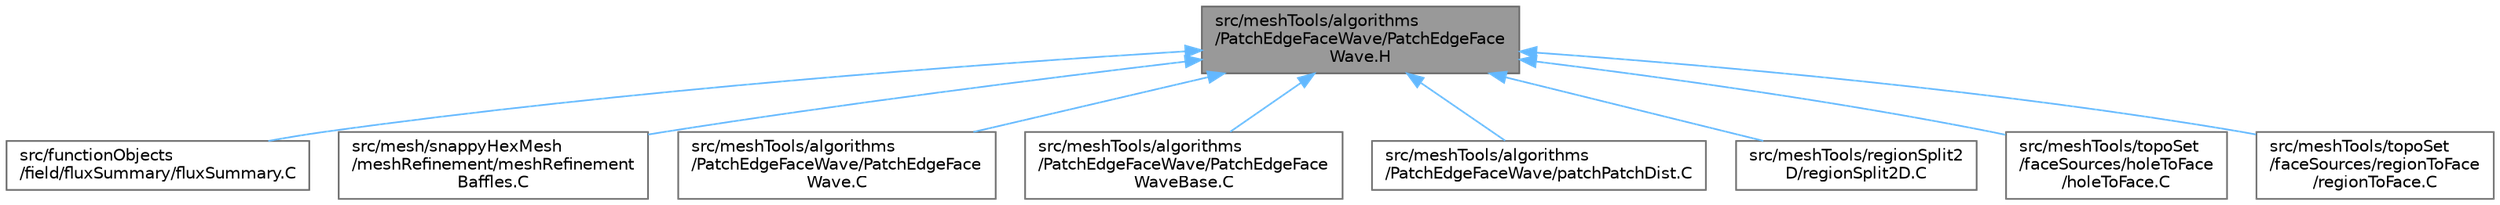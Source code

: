 digraph "src/meshTools/algorithms/PatchEdgeFaceWave/PatchEdgeFaceWave.H"
{
 // LATEX_PDF_SIZE
  bgcolor="transparent";
  edge [fontname=Helvetica,fontsize=10,labelfontname=Helvetica,labelfontsize=10];
  node [fontname=Helvetica,fontsize=10,shape=box,height=0.2,width=0.4];
  Node1 [id="Node000001",label="src/meshTools/algorithms\l/PatchEdgeFaceWave/PatchEdgeFace\lWave.H",height=0.2,width=0.4,color="gray40", fillcolor="grey60", style="filled", fontcolor="black",tooltip=" "];
  Node1 -> Node2 [id="edge1_Node000001_Node000002",dir="back",color="steelblue1",style="solid",tooltip=" "];
  Node2 [id="Node000002",label="src/functionObjects\l/field/fluxSummary/fluxSummary.C",height=0.2,width=0.4,color="grey40", fillcolor="white", style="filled",URL="$fluxSummary_8C.html",tooltip=" "];
  Node1 -> Node3 [id="edge2_Node000001_Node000003",dir="back",color="steelblue1",style="solid",tooltip=" "];
  Node3 [id="Node000003",label="src/mesh/snappyHexMesh\l/meshRefinement/meshRefinement\lBaffles.C",height=0.2,width=0.4,color="grey40", fillcolor="white", style="filled",URL="$meshRefinementBaffles_8C.html",tooltip=" "];
  Node1 -> Node4 [id="edge3_Node000001_Node000004",dir="back",color="steelblue1",style="solid",tooltip=" "];
  Node4 [id="Node000004",label="src/meshTools/algorithms\l/PatchEdgeFaceWave/PatchEdgeFace\lWave.C",height=0.2,width=0.4,color="grey40", fillcolor="white", style="filled",URL="$PatchEdgeFaceWave_8C.html",tooltip=" "];
  Node1 -> Node5 [id="edge4_Node000001_Node000005",dir="back",color="steelblue1",style="solid",tooltip=" "];
  Node5 [id="Node000005",label="src/meshTools/algorithms\l/PatchEdgeFaceWave/PatchEdgeFace\lWaveBase.C",height=0.2,width=0.4,color="grey40", fillcolor="white", style="filled",URL="$PatchEdgeFaceWaveBase_8C.html",tooltip=" "];
  Node1 -> Node6 [id="edge5_Node000001_Node000006",dir="back",color="steelblue1",style="solid",tooltip=" "];
  Node6 [id="Node000006",label="src/meshTools/algorithms\l/PatchEdgeFaceWave/patchPatchDist.C",height=0.2,width=0.4,color="grey40", fillcolor="white", style="filled",URL="$patchPatchDist_8C.html",tooltip=" "];
  Node1 -> Node7 [id="edge6_Node000001_Node000007",dir="back",color="steelblue1",style="solid",tooltip=" "];
  Node7 [id="Node000007",label="src/meshTools/regionSplit2\lD/regionSplit2D.C",height=0.2,width=0.4,color="grey40", fillcolor="white", style="filled",URL="$regionSplit2D_8C.html",tooltip=" "];
  Node1 -> Node8 [id="edge7_Node000001_Node000008",dir="back",color="steelblue1",style="solid",tooltip=" "];
  Node8 [id="Node000008",label="src/meshTools/topoSet\l/faceSources/holeToFace\l/holeToFace.C",height=0.2,width=0.4,color="grey40", fillcolor="white", style="filled",URL="$holeToFace_8C.html",tooltip=" "];
  Node1 -> Node9 [id="edge8_Node000001_Node000009",dir="back",color="steelblue1",style="solid",tooltip=" "];
  Node9 [id="Node000009",label="src/meshTools/topoSet\l/faceSources/regionToFace\l/regionToFace.C",height=0.2,width=0.4,color="grey40", fillcolor="white", style="filled",URL="$regionToFace_8C.html",tooltip=" "];
}
